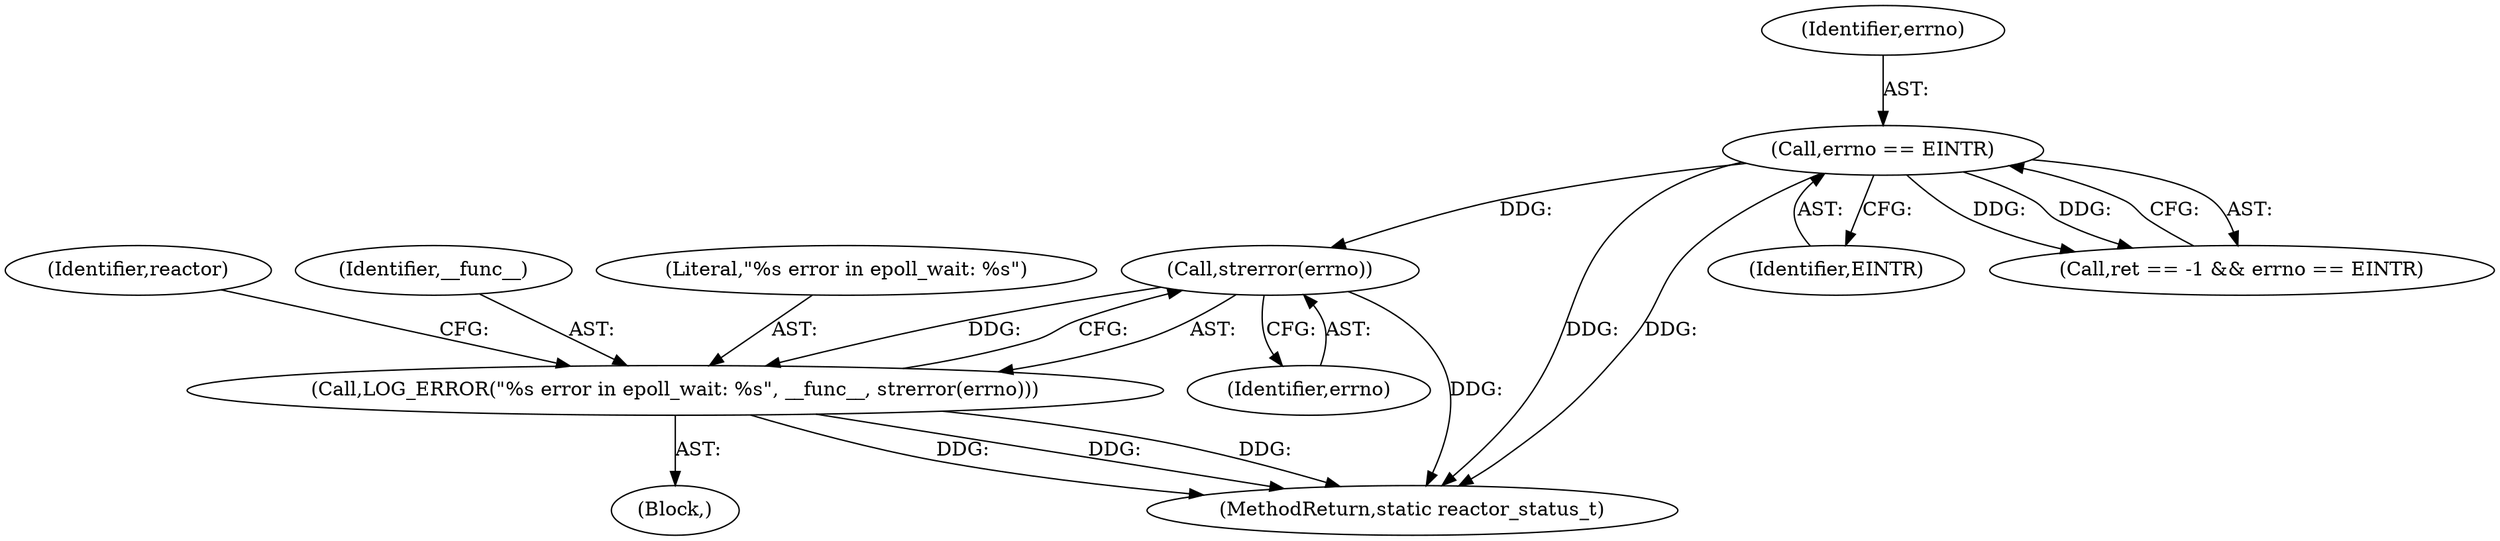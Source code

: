 digraph "0_Android_472271b153c5dc53c28beac55480a8d8434b2d5c_59@API" {
"1000179" [label="(Call,strerror(errno))"];
"1000167" [label="(Call,errno == EINTR)"];
"1000176" [label="(Call,LOG_ERROR(\"%s error in epoll_wait: %s\", __func__, strerror(errno)))"];
"1000169" [label="(Identifier,EINTR)"];
"1000167" [label="(Call,errno == EINTR)"];
"1000175" [label="(Block,)"];
"1000183" [label="(Identifier,reactor)"];
"1000179" [label="(Call,strerror(errno))"];
"1000168" [label="(Identifier,errno)"];
"1000178" [label="(Identifier,__func__)"];
"1000176" [label="(Call,LOG_ERROR(\"%s error in epoll_wait: %s\", __func__, strerror(errno)))"];
"1000162" [label="(Call,ret == -1 && errno == EINTR)"];
"1000177" [label="(Literal,\"%s error in epoll_wait: %s\")"];
"1000336" [label="(MethodReturn,static reactor_status_t)"];
"1000180" [label="(Identifier,errno)"];
"1000179" -> "1000176"  [label="AST: "];
"1000179" -> "1000180"  [label="CFG: "];
"1000180" -> "1000179"  [label="AST: "];
"1000176" -> "1000179"  [label="CFG: "];
"1000179" -> "1000336"  [label="DDG: "];
"1000179" -> "1000176"  [label="DDG: "];
"1000167" -> "1000179"  [label="DDG: "];
"1000167" -> "1000162"  [label="AST: "];
"1000167" -> "1000169"  [label="CFG: "];
"1000168" -> "1000167"  [label="AST: "];
"1000169" -> "1000167"  [label="AST: "];
"1000162" -> "1000167"  [label="CFG: "];
"1000167" -> "1000336"  [label="DDG: "];
"1000167" -> "1000336"  [label="DDG: "];
"1000167" -> "1000162"  [label="DDG: "];
"1000167" -> "1000162"  [label="DDG: "];
"1000176" -> "1000175"  [label="AST: "];
"1000177" -> "1000176"  [label="AST: "];
"1000178" -> "1000176"  [label="AST: "];
"1000183" -> "1000176"  [label="CFG: "];
"1000176" -> "1000336"  [label="DDG: "];
"1000176" -> "1000336"  [label="DDG: "];
"1000176" -> "1000336"  [label="DDG: "];
}
